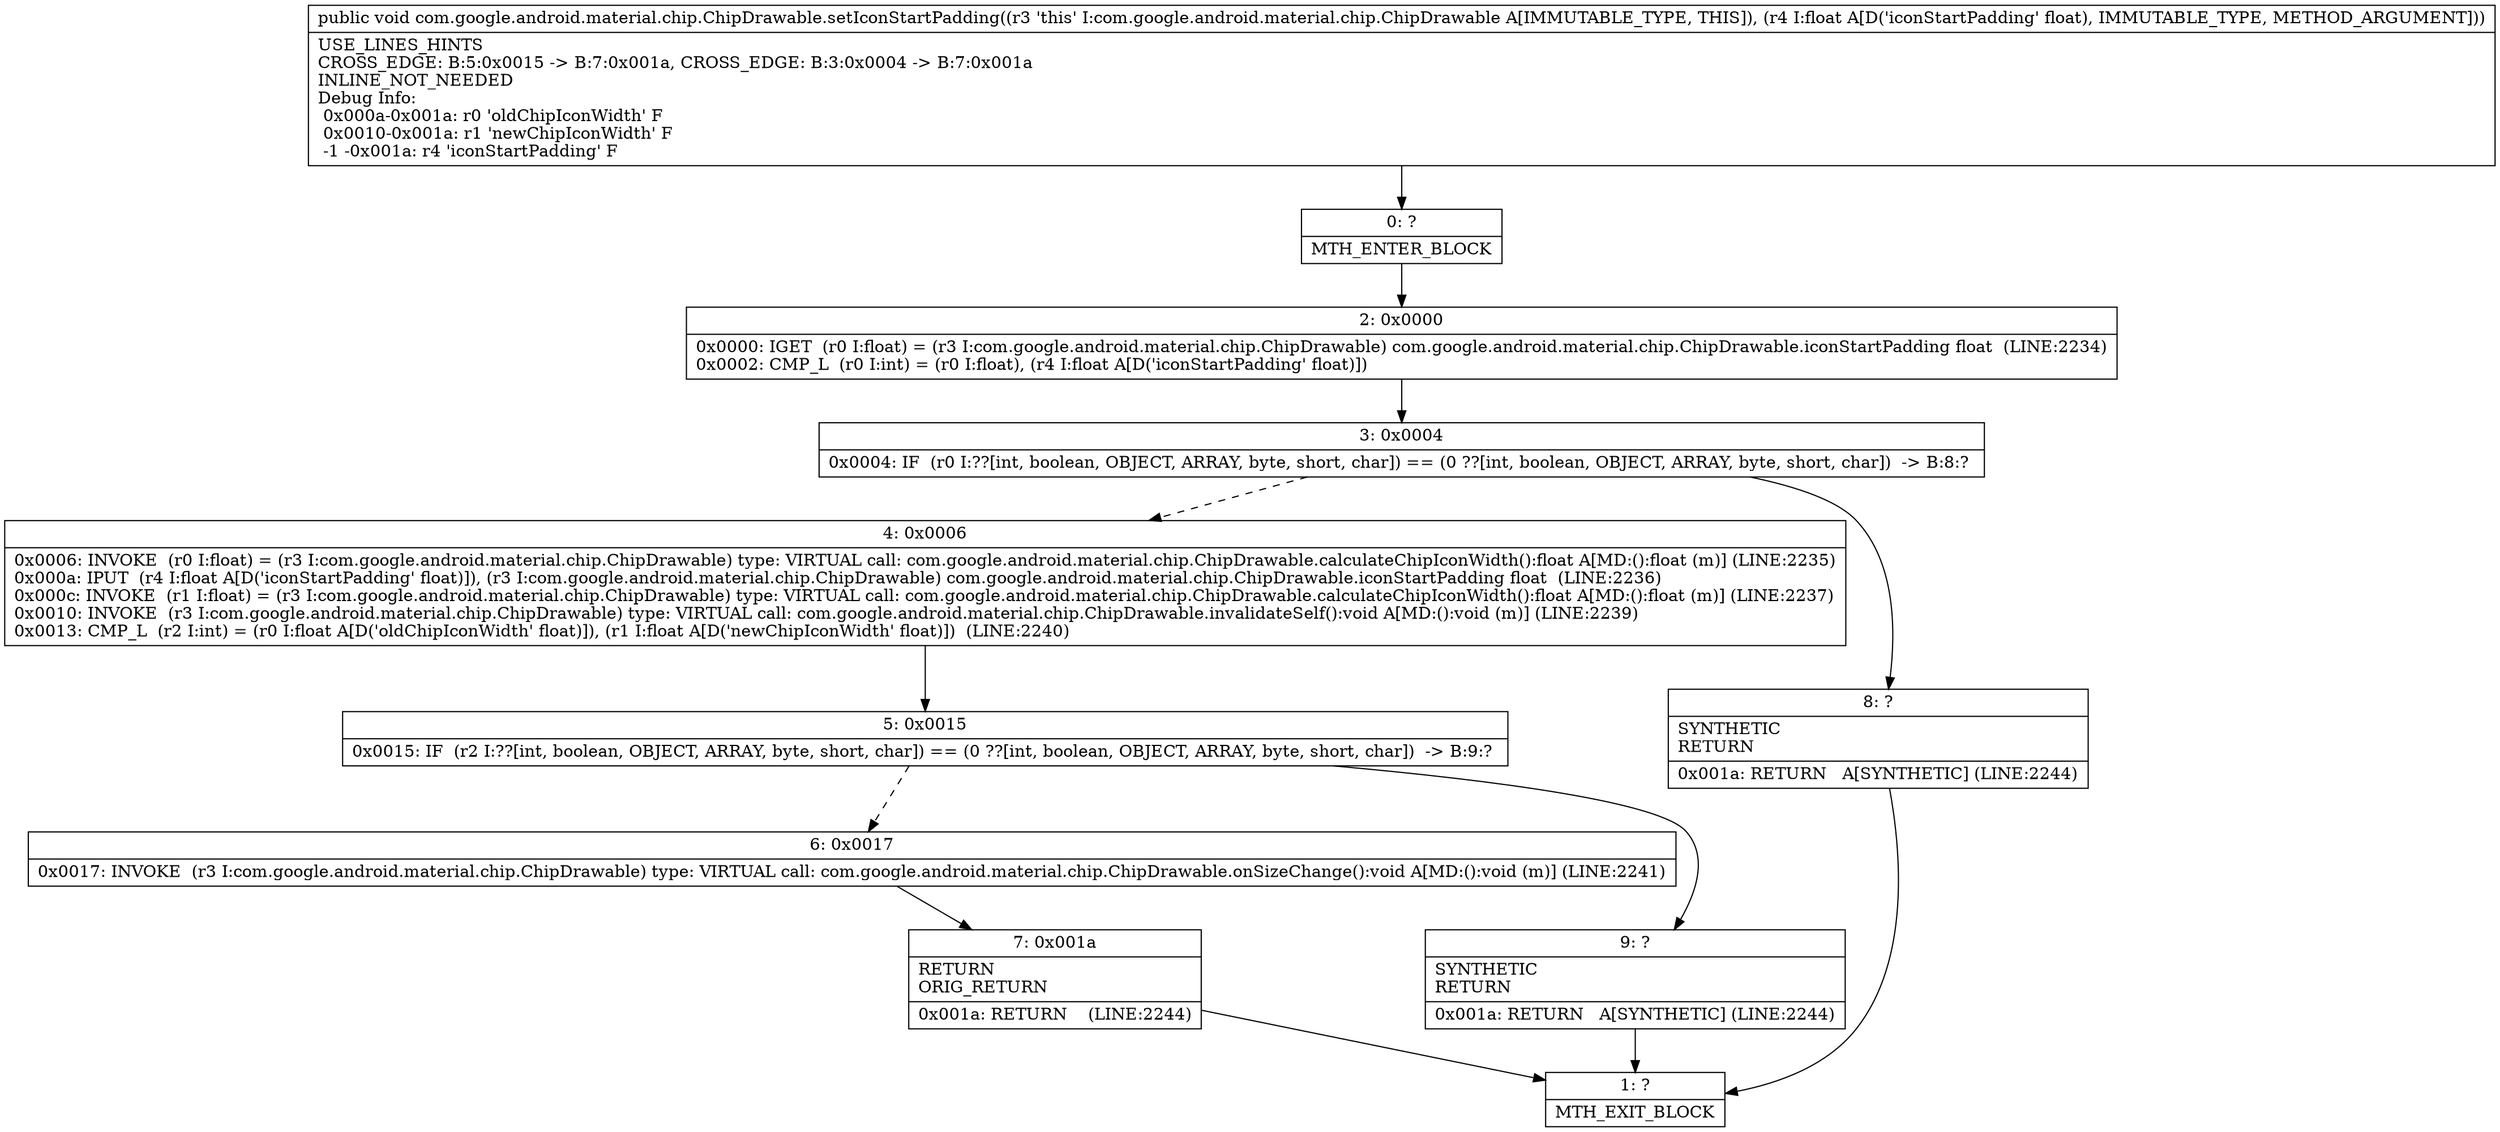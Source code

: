 digraph "CFG forcom.google.android.material.chip.ChipDrawable.setIconStartPadding(F)V" {
Node_0 [shape=record,label="{0\:\ ?|MTH_ENTER_BLOCK\l}"];
Node_2 [shape=record,label="{2\:\ 0x0000|0x0000: IGET  (r0 I:float) = (r3 I:com.google.android.material.chip.ChipDrawable) com.google.android.material.chip.ChipDrawable.iconStartPadding float  (LINE:2234)\l0x0002: CMP_L  (r0 I:int) = (r0 I:float), (r4 I:float A[D('iconStartPadding' float)]) \l}"];
Node_3 [shape=record,label="{3\:\ 0x0004|0x0004: IF  (r0 I:??[int, boolean, OBJECT, ARRAY, byte, short, char]) == (0 ??[int, boolean, OBJECT, ARRAY, byte, short, char])  \-\> B:8:? \l}"];
Node_4 [shape=record,label="{4\:\ 0x0006|0x0006: INVOKE  (r0 I:float) = (r3 I:com.google.android.material.chip.ChipDrawable) type: VIRTUAL call: com.google.android.material.chip.ChipDrawable.calculateChipIconWidth():float A[MD:():float (m)] (LINE:2235)\l0x000a: IPUT  (r4 I:float A[D('iconStartPadding' float)]), (r3 I:com.google.android.material.chip.ChipDrawable) com.google.android.material.chip.ChipDrawable.iconStartPadding float  (LINE:2236)\l0x000c: INVOKE  (r1 I:float) = (r3 I:com.google.android.material.chip.ChipDrawable) type: VIRTUAL call: com.google.android.material.chip.ChipDrawable.calculateChipIconWidth():float A[MD:():float (m)] (LINE:2237)\l0x0010: INVOKE  (r3 I:com.google.android.material.chip.ChipDrawable) type: VIRTUAL call: com.google.android.material.chip.ChipDrawable.invalidateSelf():void A[MD:():void (m)] (LINE:2239)\l0x0013: CMP_L  (r2 I:int) = (r0 I:float A[D('oldChipIconWidth' float)]), (r1 I:float A[D('newChipIconWidth' float)])  (LINE:2240)\l}"];
Node_5 [shape=record,label="{5\:\ 0x0015|0x0015: IF  (r2 I:??[int, boolean, OBJECT, ARRAY, byte, short, char]) == (0 ??[int, boolean, OBJECT, ARRAY, byte, short, char])  \-\> B:9:? \l}"];
Node_6 [shape=record,label="{6\:\ 0x0017|0x0017: INVOKE  (r3 I:com.google.android.material.chip.ChipDrawable) type: VIRTUAL call: com.google.android.material.chip.ChipDrawable.onSizeChange():void A[MD:():void (m)] (LINE:2241)\l}"];
Node_7 [shape=record,label="{7\:\ 0x001a|RETURN\lORIG_RETURN\l|0x001a: RETURN    (LINE:2244)\l}"];
Node_1 [shape=record,label="{1\:\ ?|MTH_EXIT_BLOCK\l}"];
Node_9 [shape=record,label="{9\:\ ?|SYNTHETIC\lRETURN\l|0x001a: RETURN   A[SYNTHETIC] (LINE:2244)\l}"];
Node_8 [shape=record,label="{8\:\ ?|SYNTHETIC\lRETURN\l|0x001a: RETURN   A[SYNTHETIC] (LINE:2244)\l}"];
MethodNode[shape=record,label="{public void com.google.android.material.chip.ChipDrawable.setIconStartPadding((r3 'this' I:com.google.android.material.chip.ChipDrawable A[IMMUTABLE_TYPE, THIS]), (r4 I:float A[D('iconStartPadding' float), IMMUTABLE_TYPE, METHOD_ARGUMENT]))  | USE_LINES_HINTS\lCROSS_EDGE: B:5:0x0015 \-\> B:7:0x001a, CROSS_EDGE: B:3:0x0004 \-\> B:7:0x001a\lINLINE_NOT_NEEDED\lDebug Info:\l  0x000a\-0x001a: r0 'oldChipIconWidth' F\l  0x0010\-0x001a: r1 'newChipIconWidth' F\l  \-1 \-0x001a: r4 'iconStartPadding' F\l}"];
MethodNode -> Node_0;Node_0 -> Node_2;
Node_2 -> Node_3;
Node_3 -> Node_4[style=dashed];
Node_3 -> Node_8;
Node_4 -> Node_5;
Node_5 -> Node_6[style=dashed];
Node_5 -> Node_9;
Node_6 -> Node_7;
Node_7 -> Node_1;
Node_9 -> Node_1;
Node_8 -> Node_1;
}

